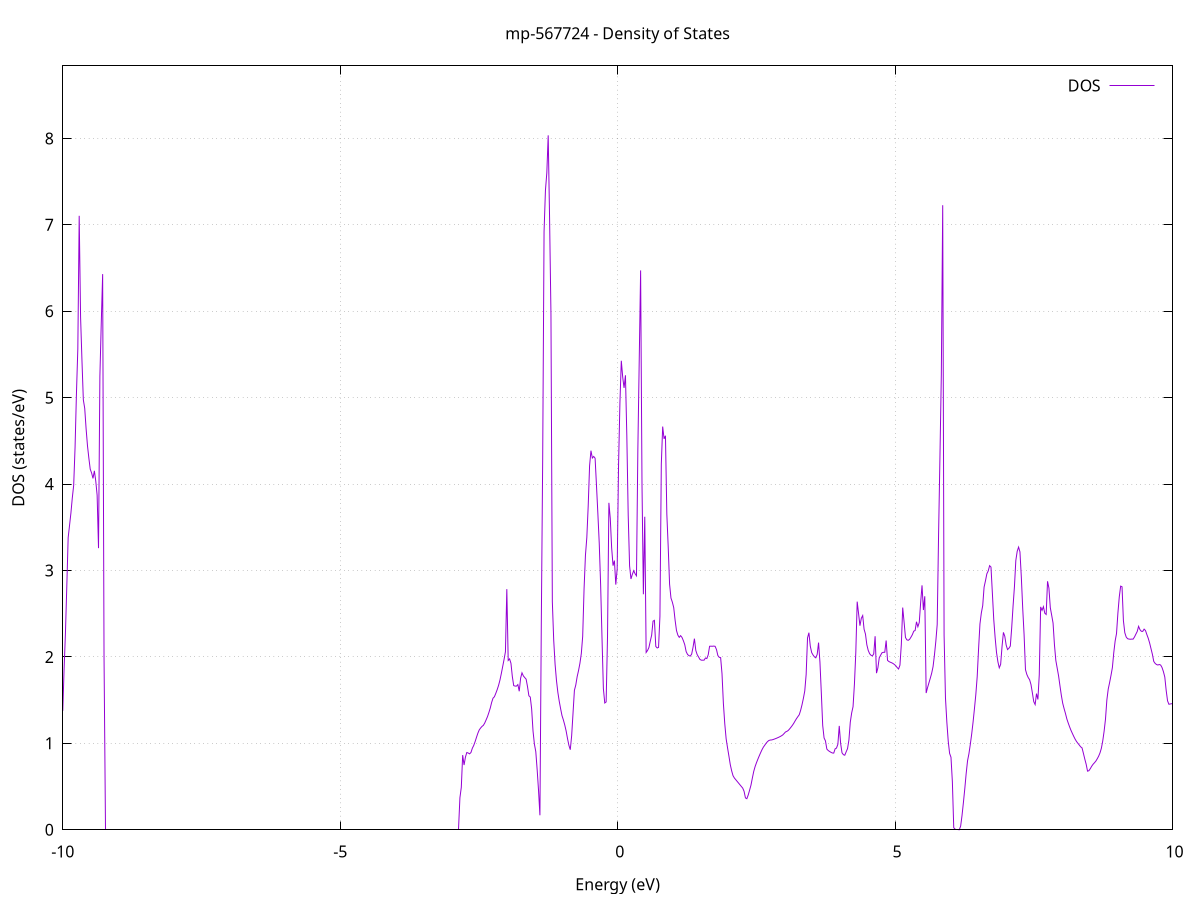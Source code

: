 set title 'mp-567724 - Density of States'
set xlabel 'Energy (eV)'
set ylabel 'DOS (states/eV)'
set grid
set xrange [-10:10]
set yrange [0:8.839]
set xzeroaxis lt -1
set terminal png size 800,600
set output 'mp-567724_dos_gnuplot.png'
plot '-' using 1:2 with lines title 'DOS'
-34.217000 0.000000
-34.192100 0.000000
-34.167300 0.000000
-34.142400 0.000000
-34.117500 0.000000
-34.092700 0.000000
-34.067800 0.000000
-34.043000 0.000000
-34.018100 0.000000
-33.993200 0.000000
-33.968400 0.000000
-33.943500 0.000000
-33.918700 0.000000
-33.893800 0.000000
-33.868900 0.000000
-33.844100 0.000000
-33.819200 0.000000
-33.794400 0.000000
-33.769500 0.000000
-33.744600 0.000000
-33.719800 0.000000
-33.694900 0.000000
-33.670100 0.000000
-33.645200 0.000000
-33.620300 0.000000
-33.595500 0.000000
-33.570600 0.000000
-33.545800 0.000000
-33.520900 0.000000
-33.496000 0.000000
-33.471200 0.000000
-33.446300 0.000000
-33.421400 0.000000
-33.396600 0.000000
-33.371700 0.000000
-33.346900 0.000000
-33.322000 0.000000
-33.297100 0.000000
-33.272300 0.000000
-33.247400 0.000000
-33.222600 0.000000
-33.197700 0.000000
-33.172800 0.000000
-33.148000 0.000000
-33.123100 0.000000
-33.098300 0.000000
-33.073400 0.000000
-33.048500 0.000000
-33.023700 0.000000
-32.998800 0.000000
-32.974000 0.000000
-32.949100 0.000000
-32.924200 0.000000
-32.899400 0.000000
-32.874500 0.000000
-32.849700 0.000000
-32.824800 0.000000
-32.799900 0.000000
-32.775100 0.000000
-32.750200 0.000000
-32.725300 0.000000
-32.700500 0.000000
-32.675600 0.000000
-32.650800 0.000000
-32.625900 0.000000
-32.601000 0.000000
-32.576200 0.000000
-32.551300 0.000000
-32.526500 0.000000
-32.501600 0.000000
-32.476700 0.000000
-32.451900 0.000000
-32.427000 0.000000
-32.402200 0.000000
-32.377300 0.000000
-32.352400 0.000000
-32.327600 0.000000
-32.302700 0.000000
-32.277900 0.000000
-32.253000 0.000000
-32.228100 0.000000
-32.203300 0.000000
-32.178400 0.000000
-32.153500 0.000000
-32.128700 0.000000
-32.103800 0.000000
-32.079000 0.000000
-32.054100 0.000000
-32.029200 0.000000
-32.004400 0.000000
-31.979500 0.000000
-31.954700 18.374000
-31.929800 33.456100
-31.904900 11.504400
-31.880100 13.676200
-31.855200 18.666000
-31.830400 34.985700
-31.805500 26.041700
-31.780600 0.000000
-31.755800 0.000000
-31.730900 27.716500
-31.706100 102.315200
-31.681200 0.000000
-31.656300 0.000000
-31.631500 0.000000
-31.606600 0.000000
-31.581800 0.000000
-31.556900 0.000000
-31.532000 0.000000
-31.507200 0.000000
-31.482300 0.000000
-31.457400 0.000000
-31.432600 0.000000
-31.407700 0.000000
-31.382900 0.000000
-31.358000 0.000000
-31.333100 0.000000
-31.308300 0.000000
-31.283400 0.000000
-31.258600 0.000000
-31.233700 0.000000
-31.208800 0.000000
-31.184000 0.000000
-31.159100 0.000000
-31.134300 0.000000
-31.109400 0.000000
-31.084500 0.000000
-31.059700 0.000000
-31.034800 0.000000
-31.010000 0.000000
-30.985100 0.000000
-30.960200 0.000000
-30.935400 0.000000
-30.910500 0.000000
-30.885600 0.000000
-30.860800 0.000000
-30.835900 0.000000
-30.811100 0.000000
-30.786200 0.000000
-30.761300 0.000000
-30.736500 0.000000
-30.711600 0.000000
-30.686800 0.000000
-30.661900 0.000000
-30.637000 0.000000
-30.612200 0.000000
-30.587300 0.000000
-30.562500 0.000000
-30.537600 0.000000
-30.512700 0.000000
-30.487900 0.000000
-30.463000 0.000000
-30.438200 0.000000
-30.413300 0.000000
-30.388400 0.000000
-30.363600 0.000000
-30.338700 0.000000
-30.313900 0.000000
-30.289000 0.000000
-30.264100 0.000000
-30.239300 0.000000
-30.214400 0.000000
-30.189500 0.000000
-30.164700 0.000000
-30.139800 0.000000
-30.115000 0.000000
-30.090100 0.000000
-30.065200 0.000000
-30.040400 0.000000
-30.015500 0.000000
-29.990700 0.000000
-29.965800 0.000000
-29.940900 0.000000
-29.916100 0.000000
-29.891200 0.000000
-29.866400 0.000000
-29.841500 0.000000
-29.816600 0.000000
-29.791800 0.000000
-29.766900 0.000000
-29.742100 0.000000
-29.717200 0.000000
-29.692300 0.000000
-29.667500 0.000000
-29.642600 0.000000
-29.617700 0.000000
-29.592900 0.000000
-29.568000 0.000000
-29.543200 0.000000
-29.518300 0.000000
-29.493400 0.000000
-29.468600 0.000000
-29.443700 0.000000
-29.418900 0.000000
-29.394000 0.000000
-29.369100 0.000000
-29.344300 0.000000
-29.319400 0.000000
-29.294600 0.000000
-29.269700 0.000000
-29.244800 0.000000
-29.220000 0.000000
-29.195100 0.000000
-29.170300 0.000000
-29.145400 0.000000
-29.120500 0.000000
-29.095700 0.000000
-29.070800 0.000000
-29.046000 0.000000
-29.021100 0.000000
-28.996200 0.000000
-28.971400 0.000000
-28.946500 0.000000
-28.921600 0.000000
-28.896800 0.000000
-28.871900 0.000000
-28.847100 0.000000
-28.822200 0.000000
-28.797300 0.000000
-28.772500 0.000000
-28.747600 0.000000
-28.722800 0.000000
-28.697900 0.000000
-28.673000 0.000000
-28.648200 0.000000
-28.623300 0.000000
-28.598500 0.000000
-28.573600 0.000000
-28.548700 0.000000
-28.523900 0.000000
-28.499000 0.000000
-28.474200 0.000000
-28.449300 0.000000
-28.424400 0.000000
-28.399600 0.000000
-28.374700 0.000000
-28.349800 0.000000
-28.325000 0.000000
-28.300100 0.000000
-28.275300 0.000000
-28.250400 0.000000
-28.225500 0.000000
-28.200700 0.000000
-28.175800 0.000000
-28.151000 0.000000
-28.126100 0.000000
-28.101200 0.000000
-28.076400 0.000000
-28.051500 0.000000
-28.026700 0.000000
-28.001800 0.000000
-27.976900 0.000000
-27.952100 0.000000
-27.927200 0.000000
-27.902400 0.000000
-27.877500 0.000000
-27.852600 0.000000
-27.827800 0.000000
-27.802900 0.000000
-27.778100 0.000000
-27.753200 0.000000
-27.728300 0.000000
-27.703500 0.000000
-27.678600 0.000000
-27.653700 0.000000
-27.628900 0.000000
-27.604000 0.000000
-27.579200 0.000000
-27.554300 0.000000
-27.529400 0.000000
-27.504600 0.000000
-27.479700 0.000000
-27.454900 0.000000
-27.430000 0.000000
-27.405100 0.000000
-27.380300 0.000000
-27.355400 0.000000
-27.330600 0.000000
-27.305700 0.000000
-27.280800 0.000000
-27.256000 0.000000
-27.231100 0.000000
-27.206300 0.000000
-27.181400 0.000000
-27.156500 0.000000
-27.131700 0.000000
-27.106800 0.000000
-27.081900 0.000000
-27.057100 0.000000
-27.032200 0.000000
-27.007400 0.000000
-26.982500 0.000000
-26.957600 0.000000
-26.932800 0.000000
-26.907900 0.000000
-26.883100 0.000000
-26.858200 0.000000
-26.833300 0.000000
-26.808500 0.000000
-26.783600 0.000000
-26.758800 0.000000
-26.733900 0.000000
-26.709000 0.000000
-26.684200 0.000000
-26.659300 0.000000
-26.634500 0.000000
-26.609600 0.000000
-26.584700 0.000000
-26.559900 0.000000
-26.535000 0.000000
-26.510200 0.000000
-26.485300 0.000000
-26.460400 0.000000
-26.435600 0.000000
-26.410700 0.000000
-26.385800 0.000000
-26.361000 0.000000
-26.336100 0.000000
-26.311300 0.000000
-26.286400 0.000000
-26.261500 0.000000
-26.236700 0.000000
-26.211800 0.000000
-26.187000 0.000000
-26.162100 0.000000
-26.137200 0.000000
-26.112400 0.000000
-26.087500 0.000000
-26.062700 0.000000
-26.037800 0.000000
-26.012900 0.000000
-25.988100 0.000000
-25.963200 0.000000
-25.938400 0.000000
-25.913500 0.000000
-25.888600 0.000000
-25.863800 0.000000
-25.838900 0.000000
-25.814000 0.000000
-25.789200 0.000000
-25.764300 0.000000
-25.739500 0.000000
-25.714600 0.000000
-25.689700 0.000000
-25.664900 0.000000
-25.640000 0.000000
-25.615200 0.000000
-25.590300 0.000000
-25.565400 0.000000
-25.540600 0.000000
-25.515700 0.000000
-25.490900 0.000000
-25.466000 0.000000
-25.441100 0.000000
-25.416300 0.000000
-25.391400 0.000000
-25.366600 0.000000
-25.341700 0.000000
-25.316800 0.000000
-25.292000 0.000000
-25.267100 0.000000
-25.242300 0.000000
-25.217400 0.000000
-25.192500 0.000000
-25.167700 0.000000
-25.142800 0.000000
-25.117900 0.000000
-25.093100 0.000000
-25.068200 0.000000
-25.043400 0.000000
-25.018500 0.000000
-24.993600 0.000000
-24.968800 0.000000
-24.943900 0.000000
-24.919100 0.000000
-24.894200 0.000000
-24.869300 0.000000
-24.844500 0.000000
-24.819600 0.000000
-24.794800 0.000000
-24.769900 0.000000
-24.745000 0.000000
-24.720200 0.000000
-24.695300 0.000000
-24.670500 0.000000
-24.645600 0.000000
-24.620700 0.000000
-24.595900 0.000000
-24.571000 0.000000
-24.546200 0.000000
-24.521300 0.000000
-24.496400 0.000000
-24.471600 0.000000
-24.446700 0.000000
-24.421800 0.000000
-24.397000 0.000000
-24.372100 0.000000
-24.347300 0.000000
-24.322400 0.000000
-24.297500 0.000000
-24.272700 0.000000
-24.247800 0.000000
-24.223000 0.000000
-24.198100 0.000000
-24.173200 0.000000
-24.148400 0.000000
-24.123500 0.000000
-24.098700 0.000000
-24.073800 0.000000
-24.048900 0.000000
-24.024100 0.000000
-23.999200 0.000000
-23.974400 0.000000
-23.949500 0.000000
-23.924600 0.000000
-23.899800 0.000000
-23.874900 0.000000
-23.850000 0.000000
-23.825200 0.000000
-23.800300 0.000000
-23.775500 0.000000
-23.750600 0.000000
-23.725700 0.000000
-23.700900 0.000000
-23.676000 0.000000
-23.651200 0.000000
-23.626300 0.000000
-23.601400 0.000000
-23.576600 0.000000
-23.551700 0.000000
-23.526900 0.000000
-23.502000 0.000000
-23.477100 0.000000
-23.452300 0.000000
-23.427400 0.000000
-23.402600 0.000000
-23.377700 0.000000
-23.352800 0.000000
-23.328000 0.000000
-23.303100 0.000000
-23.278300 0.000000
-23.253400 0.000000
-23.228500 0.000000
-23.203700 0.000000
-23.178800 0.000000
-23.153900 0.000000
-23.129100 0.000000
-23.104200 0.000000
-23.079400 0.000000
-23.054500 0.000000
-23.029600 0.000000
-23.004800 0.000000
-22.979900 0.000000
-22.955100 0.000000
-22.930200 0.000000
-22.905300 0.000000
-22.880500 0.000000
-22.855600 0.000000
-22.830800 0.000000
-22.805900 0.000000
-22.781000 0.000000
-22.756200 0.000000
-22.731300 0.000000
-22.706500 0.000000
-22.681600 0.000000
-22.656700 0.000000
-22.631900 0.000000
-22.607000 0.000000
-22.582100 0.000000
-22.557300 0.000000
-22.532400 0.000000
-22.507600 0.000000
-22.482700 0.000000
-22.457800 0.000000
-22.433000 0.000000
-22.408100 0.000000
-22.383300 0.000000
-22.358400 0.000000
-22.333500 0.000000
-22.308700 0.000000
-22.283800 0.000000
-22.259000 0.000000
-22.234100 0.000000
-22.209200 0.000000
-22.184400 0.000000
-22.159500 0.000000
-22.134700 0.000000
-22.109800 0.000000
-22.084900 0.000000
-22.060100 0.000000
-22.035200 0.000000
-22.010400 0.000000
-21.985500 0.000000
-21.960600 0.000000
-21.935800 0.000000
-21.910900 0.000000
-21.886000 0.000000
-21.861200 0.000000
-21.836300 0.000000
-21.811500 0.000000
-21.786600 0.000000
-21.761700 0.000000
-21.736900 0.000000
-21.712000 0.000000
-21.687200 0.000000
-21.662300 0.000000
-21.637400 0.000000
-21.612600 0.000000
-21.587700 0.000000
-21.562900 0.000000
-21.538000 0.000000
-21.513100 0.000000
-21.488300 0.000000
-21.463400 0.000000
-21.438600 0.000000
-21.413700 0.000000
-21.388800 0.000000
-21.364000 0.000000
-21.339100 0.000000
-21.314200 0.000000
-21.289400 0.000000
-21.264500 0.000000
-21.239700 0.000000
-21.214800 0.000000
-21.189900 0.000000
-21.165100 0.000000
-21.140200 0.000000
-21.115400 0.000000
-21.090500 0.000000
-21.065600 0.000000
-21.040800 0.000000
-21.015900 0.000000
-20.991100 0.000000
-20.966200 0.000000
-20.941300 0.000000
-20.916500 0.000000
-20.891600 0.000000
-20.866800 0.000000
-20.841900 0.000000
-20.817000 0.000000
-20.792200 0.000000
-20.767300 0.000000
-20.742500 0.000000
-20.717600 0.000000
-20.692700 0.000000
-20.667900 0.000000
-20.643000 0.000000
-20.618100 0.000000
-20.593300 0.000000
-20.568400 0.000000
-20.543600 0.000000
-20.518700 0.000000
-20.493800 0.000000
-20.469000 0.000000
-20.444100 0.000000
-20.419300 0.000000
-20.394400 0.000000
-20.369500 0.000000
-20.344700 0.000000
-20.319800 0.000000
-20.295000 0.000000
-20.270100 0.000000
-20.245200 0.000000
-20.220400 0.000000
-20.195500 0.000000
-20.170700 0.000000
-20.145800 0.000000
-20.120900 0.000000
-20.096100 0.000000
-20.071200 0.000000
-20.046300 0.000000
-20.021500 0.000000
-19.996600 0.000000
-19.971800 0.000000
-19.946900 0.000000
-19.922000 0.000000
-19.897200 0.000000
-19.872300 0.000000
-19.847500 0.000000
-19.822600 0.000000
-19.797700 0.000000
-19.772900 0.000000
-19.748000 0.000000
-19.723200 0.000000
-19.698300 0.000000
-19.673400 0.000000
-19.648600 0.000000
-19.623700 0.000000
-19.598900 0.000000
-19.574000 0.000000
-19.549100 0.000000
-19.524300 0.000000
-19.499400 0.000000
-19.474600 0.000000
-19.449700 0.000000
-19.424800 0.000000
-19.400000 0.000000
-19.375100 0.000000
-19.350200 0.000000
-19.325400 0.000000
-19.300500 0.000000
-19.275700 0.000000
-19.250800 0.000000
-19.225900 0.000000
-19.201100 0.000000
-19.176200 0.000000
-19.151400 0.000000
-19.126500 0.000000
-19.101600 0.000000
-19.076800 0.000000
-19.051900 0.000000
-19.027100 0.000000
-19.002200 0.000000
-18.977300 0.000000
-18.952500 0.000000
-18.927600 0.000000
-18.902800 0.000000
-18.877900 0.000000
-18.853000 0.000000
-18.828200 0.000000
-18.803300 0.000000
-18.778400 0.000000
-18.753600 0.000000
-18.728700 0.000000
-18.703900 0.000000
-18.679000 0.000000
-18.654100 0.000000
-18.629300 0.000000
-18.604400 0.000000
-18.579600 0.000000
-18.554700 0.000000
-18.529800 0.000000
-18.505000 0.000000
-18.480100 0.000000
-18.455300 0.000000
-18.430400 0.000000
-18.405500 0.000000
-18.380700 0.000000
-18.355800 0.000000
-18.331000 0.000000
-18.306100 0.000000
-18.281200 0.000000
-18.256400 0.000000
-18.231500 0.000000
-18.206700 0.000000
-18.181800 0.000000
-18.156900 0.000000
-18.132100 0.000000
-18.107200 0.000000
-18.082300 0.000000
-18.057500 0.000000
-18.032600 0.000000
-18.007800 0.000000
-17.982900 0.000000
-17.958000 0.000000
-17.933200 0.000000
-17.908300 0.000000
-17.883500 0.000000
-17.858600 0.000000
-17.833700 0.000000
-17.808900 0.000000
-17.784000 0.000000
-17.759200 0.000000
-17.734300 0.000000
-17.709400 0.000000
-17.684600 0.000000
-17.659700 0.000000
-17.634900 0.000000
-17.610000 0.000000
-17.585100 0.000000
-17.560300 0.000000
-17.535400 0.000000
-17.510500 0.000000
-17.485700 0.000000
-17.460800 0.000000
-17.436000 0.000000
-17.411100 0.000000
-17.386200 0.000000
-17.361400 0.000000
-17.336500 0.000000
-17.311700 0.000000
-17.286800 0.000000
-17.261900 0.000000
-17.237100 0.000000
-17.212200 0.000000
-17.187400 0.000000
-17.162500 0.000000
-17.137600 0.000000
-17.112800 0.000000
-17.087900 0.000000
-17.063100 0.000000
-17.038200 0.000000
-17.013300 0.000000
-16.988500 0.000000
-16.963600 0.000000
-16.938800 0.000000
-16.913900 0.000000
-16.889000 0.000000
-16.864200 0.000000
-16.839300 0.000000
-16.814400 0.000000
-16.789600 0.000000
-16.764700 0.000000
-16.739900 0.000000
-16.715000 0.000000
-16.690100 0.000000
-16.665300 0.000000
-16.640400 0.000000
-16.615600 0.000000
-16.590700 0.000000
-16.565800 0.000000
-16.541000 0.000000
-16.516100 0.000000
-16.491300 0.000000
-16.466400 0.000000
-16.441500 0.000000
-16.416700 0.000000
-16.391800 0.000000
-16.367000 0.000000
-16.342100 0.000000
-16.317200 0.000000
-16.292400 0.000000
-16.267500 0.000000
-16.242700 0.000000
-16.217800 0.000000
-16.192900 0.000000
-16.168100 0.000000
-16.143200 0.000000
-16.118300 0.000000
-16.093500 0.000000
-16.068600 0.000000
-16.043800 0.000000
-16.018900 0.000000
-15.994000 0.000000
-15.969200 0.000000
-15.944300 0.000000
-15.919500 0.000000
-15.894600 0.000000
-15.869700 0.000000
-15.844900 0.000000
-15.820000 0.000000
-15.795200 0.000000
-15.770300 0.000000
-15.745400 0.000000
-15.720600 0.000000
-15.695700 0.000000
-15.670900 0.000000
-15.646000 0.000000
-15.621100 0.000000
-15.596300 0.000000
-15.571400 0.000000
-15.546500 0.000000
-15.521700 0.000000
-15.496800 0.000000
-15.472000 0.000000
-15.447100 0.000000
-15.422200 0.000000
-15.397400 0.000000
-15.372500 0.000000
-15.347700 0.000000
-15.322800 0.000000
-15.297900 0.000000
-15.273100 0.000000
-15.248200 0.000000
-15.223400 0.000000
-15.198500 0.000000
-15.173600 0.000000
-15.148800 0.000000
-15.123900 0.000000
-15.099100 0.000000
-15.074200 0.000000
-15.049300 0.000000
-15.024500 0.000000
-14.999600 0.000000
-14.974800 0.000000
-14.949900 0.000000
-14.925000 0.000000
-14.900200 0.000000
-14.875300 0.000000
-14.850400 0.000000
-14.825600 0.000000
-14.800700 0.000000
-14.775900 0.000000
-14.751000 0.000000
-14.726100 0.000000
-14.701300 0.000000
-14.676400 0.000000
-14.651600 0.000000
-14.626700 0.000000
-14.601800 0.000000
-14.577000 0.000000
-14.552100 0.000000
-14.527300 0.000000
-14.502400 0.000000
-14.477500 0.000000
-14.452700 0.000000
-14.427800 0.000000
-14.403000 0.000000
-14.378100 0.000000
-14.353200 0.000000
-14.328400 0.000000
-14.303500 0.000000
-14.278600 0.000000
-14.253800 0.000000
-14.228900 0.000000
-14.204100 0.000000
-14.179200 0.000000
-14.154300 0.000000
-14.129500 0.000000
-14.104600 0.000000
-14.079800 0.000000
-14.054900 0.000000
-14.030000 0.000000
-14.005200 0.000000
-13.980300 0.000000
-13.955500 0.000000
-13.930600 0.000000
-13.905700 0.000000
-13.880900 0.000000
-13.856000 0.000000
-13.831200 0.000000
-13.806300 0.000000
-13.781400 0.000000
-13.756600 0.000000
-13.731700 0.000000
-13.706900 0.000000
-13.682000 0.000000
-13.657100 0.000000
-13.632300 0.000000
-13.607400 0.000000
-13.582500 0.000000
-13.557700 0.000000
-13.532800 0.000000
-13.508000 0.000000
-13.483100 0.000000
-13.458200 0.000000
-13.433400 0.000000
-13.408500 0.000000
-13.383700 0.000000
-13.358800 0.000000
-13.333900 0.000000
-13.309100 0.000000
-13.284200 0.000000
-13.259400 0.000000
-13.234500 0.000000
-13.209600 0.000000
-13.184800 0.000000
-13.159900 0.000000
-13.135100 0.000000
-13.110200 0.000000
-13.085300 0.000000
-13.060500 0.000000
-13.035600 0.000000
-13.010700 0.000000
-12.985900 0.000000
-12.961000 0.000000
-12.936200 0.000000
-12.911300 0.000000
-12.886400 0.000000
-12.861600 0.000000
-12.836700 0.000000
-12.811900 0.000000
-12.787000 0.000000
-12.762100 0.000000
-12.737300 0.000000
-12.712400 0.000000
-12.687600 0.000000
-12.662700 0.000000
-12.637800 0.000000
-12.613000 0.000000
-12.588100 0.000000
-12.563300 0.000000
-12.538400 0.000000
-12.513500 0.000000
-12.488700 0.000000
-12.463800 0.000000
-12.439000 0.000000
-12.414100 0.000000
-12.389200 0.000000
-12.364400 0.000000
-12.339500 0.000000
-12.314600 0.000000
-12.289800 0.000000
-12.264900 0.000000
-12.240100 0.000000
-12.215200 0.000000
-12.190300 0.000000
-12.165500 0.000000
-12.140600 0.000000
-12.115800 0.000000
-12.090900 0.000000
-12.066000 0.000000
-12.041200 0.000000
-12.016300 0.000000
-11.991500 0.000000
-11.966600 0.000000
-11.941700 0.000000
-11.916900 0.000000
-11.892000 0.000000
-11.867200 0.000000
-11.842300 0.000000
-11.817400 0.000000
-11.792600 0.000000
-11.767700 0.000000
-11.742800 0.000000
-11.718000 0.000000
-11.693100 0.000000
-11.668300 0.000000
-11.643400 0.000000
-11.618500 0.000000
-11.593700 0.000000
-11.568800 0.000000
-11.544000 0.000000
-11.519100 0.000000
-11.494200 0.000000
-11.469400 0.000000
-11.444500 0.000000
-11.419700 0.000000
-11.394800 0.000000
-11.369900 0.000000
-11.345100 0.000000
-11.320200 0.000000
-11.295400 0.000000
-11.270500 0.000000
-11.245600 0.000000
-11.220800 0.000000
-11.195900 0.000000
-11.171100 0.000000
-11.146200 0.000000
-11.121300 0.000000
-11.096500 0.000000
-11.071600 0.104900
-11.046700 0.333400
-11.021900 0.524800
-10.997000 0.546000
-10.972200 0.591000
-10.947300 0.595900
-10.922400 0.585200
-10.897600 0.577300
-10.872700 0.598700
-10.847900 0.621300
-10.823000 0.619500
-10.798100 0.615400
-10.773300 0.610400
-10.748400 0.617100
-10.723600 0.628200
-10.698700 0.642200
-10.673800 0.653500
-10.649000 0.655300
-10.624100 0.654800
-10.599300 0.657500
-10.574400 0.665900
-10.549500 0.674600
-10.524700 0.684700
-10.499800 0.696000
-10.474900 0.707400
-10.450100 0.714900
-10.425200 0.721200
-10.400400 0.729200
-10.375500 0.739500
-10.350600 0.751500
-10.325800 0.763700
-10.300900 0.776100
-10.276100 0.789100
-10.251200 0.802900
-10.226300 0.819000
-10.201500 0.837500
-10.176600 0.857500
-10.151800 0.878100
-10.126900 0.900200
-10.102000 0.923900
-10.077200 0.947600
-10.052300 0.972000
-10.027500 0.997900
-10.002600 1.321700
-9.977700 1.838800
-9.952900 2.265500
-9.928000 2.811400
-9.903200 3.379900
-9.878300 3.522600
-9.853400 3.666400
-9.828600 3.840200
-9.803700 3.985800
-9.778800 4.426000
-9.754000 5.047800
-9.729100 5.563900
-9.704300 7.104200
-9.679400 5.931900
-9.654500 5.429100
-9.629700 4.975100
-9.604800 4.876200
-9.580000 4.641200
-9.555100 4.443800
-9.530200 4.300400
-9.505400 4.171900
-9.480500 4.128400
-9.455700 4.065800
-9.430800 4.153600
-9.405900 4.035700
-9.381100 3.871600
-9.356200 3.258600
-9.331400 5.248600
-9.306500 5.866600
-9.281600 6.429600
-9.256800 2.011500
-9.231900 0.000000
-9.207000 0.000000
-9.182200 0.000000
-9.157300 0.000000
-9.132500 0.000000
-9.107600 0.000000
-9.082700 0.000000
-9.057900 0.000000
-9.033000 0.000000
-9.008200 0.000000
-8.983300 0.000000
-8.958400 0.000000
-8.933600 0.000000
-8.908700 0.000000
-8.883900 0.000000
-8.859000 0.000000
-8.834100 0.000000
-8.809300 0.000000
-8.784400 0.000000
-8.759600 0.000000
-8.734700 0.000000
-8.709800 0.000000
-8.685000 0.000000
-8.660100 0.000000
-8.635300 0.000000
-8.610400 0.000000
-8.585500 0.000000
-8.560700 0.000000
-8.535800 0.000000
-8.510900 0.000000
-8.486100 0.000000
-8.461200 0.000000
-8.436400 0.000000
-8.411500 0.000000
-8.386600 0.000000
-8.361800 0.000000
-8.336900 0.000000
-8.312100 0.000000
-8.287200 0.000000
-8.262300 0.000000
-8.237500 0.000000
-8.212600 0.000000
-8.187800 0.000000
-8.162900 0.000000
-8.138000 0.000000
-8.113200 0.000000
-8.088300 0.000000
-8.063500 0.000000
-8.038600 0.000000
-8.013700 0.000000
-7.988900 0.000000
-7.964000 0.000000
-7.939100 0.000000
-7.914300 0.000000
-7.889400 0.000000
-7.864600 0.000000
-7.839700 0.000000
-7.814800 0.000000
-7.790000 0.000000
-7.765100 0.000000
-7.740300 0.000000
-7.715400 0.000000
-7.690500 0.000000
-7.665700 0.000000
-7.640800 0.000000
-7.616000 0.000000
-7.591100 0.000000
-7.566200 0.000000
-7.541400 0.000000
-7.516500 0.000000
-7.491700 0.000000
-7.466800 0.000000
-7.441900 0.000000
-7.417100 0.000000
-7.392200 0.000000
-7.367400 0.000000
-7.342500 0.000000
-7.317600 0.000000
-7.292800 0.000000
-7.267900 0.000000
-7.243000 0.000000
-7.218200 0.000000
-7.193300 0.000000
-7.168500 0.000000
-7.143600 0.000000
-7.118700 0.000000
-7.093900 0.000000
-7.069000 0.000000
-7.044200 0.000000
-7.019300 0.000000
-6.994400 0.000000
-6.969600 0.000000
-6.944700 0.000000
-6.919900 0.000000
-6.895000 0.000000
-6.870100 0.000000
-6.845300 0.000000
-6.820400 0.000000
-6.795600 0.000000
-6.770700 0.000000
-6.745800 0.000000
-6.721000 0.000000
-6.696100 0.000000
-6.671300 0.000000
-6.646400 0.000000
-6.621500 0.000000
-6.596700 0.000000
-6.571800 0.000000
-6.546900 0.000000
-6.522100 0.000000
-6.497200 0.000000
-6.472400 0.000000
-6.447500 0.000000
-6.422600 0.000000
-6.397800 0.000000
-6.372900 0.000000
-6.348100 0.000000
-6.323200 0.000000
-6.298300 0.000000
-6.273500 0.000000
-6.248600 0.000000
-6.223800 0.000000
-6.198900 0.000000
-6.174000 0.000000
-6.149200 0.000000
-6.124300 0.000000
-6.099500 0.000000
-6.074600 0.000000
-6.049700 0.000000
-6.024900 0.000000
-6.000000 0.000000
-5.975100 0.000000
-5.950300 0.000000
-5.925400 0.000000
-5.900600 0.000000
-5.875700 0.000000
-5.850800 0.000000
-5.826000 0.000000
-5.801100 0.000000
-5.776300 0.000000
-5.751400 0.000000
-5.726500 0.000000
-5.701700 0.000000
-5.676800 0.000000
-5.652000 0.000000
-5.627100 0.000000
-5.602200 0.000000
-5.577400 0.000000
-5.552500 0.000000
-5.527700 0.000000
-5.502800 0.000000
-5.477900 0.000000
-5.453100 0.000000
-5.428200 0.000000
-5.403400 0.000000
-5.378500 0.000000
-5.353600 0.000000
-5.328800 0.000000
-5.303900 0.000000
-5.279000 0.000000
-5.254200 0.000000
-5.229300 0.000000
-5.204500 0.000000
-5.179600 0.000000
-5.154700 0.000000
-5.129900 0.000000
-5.105000 0.000000
-5.080200 0.000000
-5.055300 0.000000
-5.030400 0.000000
-5.005600 0.000000
-4.980700 0.000000
-4.955900 0.000000
-4.931000 0.000000
-4.906100 0.000000
-4.881300 0.000000
-4.856400 0.000000
-4.831600 0.000000
-4.806700 0.000000
-4.781800 0.000000
-4.757000 0.000000
-4.732100 0.000000
-4.707200 0.000000
-4.682400 0.000000
-4.657500 0.000000
-4.632700 0.000000
-4.607800 0.000000
-4.582900 0.000000
-4.558100 0.000000
-4.533200 0.000000
-4.508400 0.000000
-4.483500 0.000000
-4.458600 0.000000
-4.433800 0.000000
-4.408900 0.000000
-4.384100 0.000000
-4.359200 0.000000
-4.334300 0.000000
-4.309500 0.000000
-4.284600 0.000000
-4.259800 0.000000
-4.234900 0.000000
-4.210000 0.000000
-4.185200 0.000000
-4.160300 0.000000
-4.135500 0.000000
-4.110600 0.000000
-4.085700 0.000000
-4.060900 0.000000
-4.036000 0.000000
-4.011100 0.000000
-3.986300 0.000000
-3.961400 0.000000
-3.936600 0.000000
-3.911700 0.000000
-3.886800 0.000000
-3.862000 0.000000
-3.837100 0.000000
-3.812300 0.000000
-3.787400 0.000000
-3.762500 0.000000
-3.737700 0.000000
-3.712800 0.000000
-3.688000 0.000000
-3.663100 0.000000
-3.638200 0.000000
-3.613400 0.000000
-3.588500 0.000000
-3.563700 0.000000
-3.538800 0.000000
-3.513900 0.000000
-3.489100 0.000000
-3.464200 0.000000
-3.439300 0.000000
-3.414500 0.000000
-3.389600 0.000000
-3.364800 0.000000
-3.339900 0.000000
-3.315000 0.000000
-3.290200 0.000000
-3.265300 0.000000
-3.240500 0.000000
-3.215600 0.000000
-3.190700 0.000000
-3.165900 0.000000
-3.141000 0.000000
-3.116200 0.000000
-3.091300 0.000000
-3.066400 0.000000
-3.041600 0.000000
-3.016700 0.000000
-2.991900 0.000000
-2.967000 0.000000
-2.942100 0.000000
-2.917300 0.000000
-2.892400 0.000000
-2.867600 0.000000
-2.842700 0.370200
-2.817800 0.491000
-2.793000 0.863900
-2.768100 0.749200
-2.743200 0.841100
-2.718400 0.894100
-2.693500 0.888300
-2.668700 0.878500
-2.643800 0.894000
-2.618900 0.943000
-2.594100 0.975300
-2.569200 1.019300
-2.544400 1.069100
-2.519500 1.116700
-2.494600 1.155200
-2.469800 1.177500
-2.444900 1.195700
-2.420100 1.208500
-2.395200 1.235700
-2.370300 1.272000
-2.345500 1.309300
-2.320600 1.356900
-2.295800 1.408500
-2.270900 1.473200
-2.246000 1.522600
-2.221200 1.539100
-2.196300 1.578300
-2.171400 1.620600
-2.146600 1.669600
-2.121700 1.730900
-2.096900 1.806600
-2.072000 1.888200
-2.047100 1.971100
-2.022300 2.059900
-1.997400 2.784500
-1.972600 1.959400
-1.947700 1.977000
-1.922800 1.926500
-1.898000 1.772800
-1.873100 1.667800
-1.848300 1.662800
-1.823400 1.662200
-1.798500 1.679900
-1.773700 1.602700
-1.748800 1.753300
-1.724000 1.815900
-1.699100 1.780200
-1.674200 1.761100
-1.649400 1.742700
-1.624500 1.656500
-1.599700 1.550400
-1.574800 1.535700
-1.549900 1.398700
-1.525100 1.142800
-1.500200 0.990900
-1.475300 0.904100
-1.450500 0.694800
-1.425600 0.452500
-1.400800 0.167700
-1.375900 2.381000
-1.351000 4.283000
-1.326200 6.921600
-1.301300 7.399000
-1.276500 7.600400
-1.251600 8.035100
-1.226700 7.077200
-1.201900 5.968300
-1.177000 2.638300
-1.152200 2.192300
-1.127300 1.913800
-1.102400 1.726600
-1.077600 1.590000
-1.052700 1.487200
-1.027900 1.401200
-1.003000 1.321200
-0.978100 1.270900
-0.953300 1.212600
-0.928400 1.143400
-0.903500 1.055100
-0.878700 0.977900
-0.853800 0.926400
-0.829000 1.086900
-0.804100 1.349200
-0.779200 1.614100
-0.754400 1.675400
-0.729500 1.772200
-0.704700 1.842500
-0.679800 1.926900
-0.654900 2.038300
-0.630100 2.237100
-0.605200 2.788800
-0.580400 3.175600
-0.555500 3.382000
-0.530600 3.746400
-0.505800 4.211000
-0.480900 4.386700
-0.456100 4.301900
-0.431200 4.319700
-0.406300 4.299000
-0.381500 3.985500
-0.356600 3.660200
-0.331800 3.318300
-0.306900 2.841300
-0.282000 2.222100
-0.257200 1.635500
-0.232300 1.467000
-0.207400 1.479300
-0.182600 2.233300
-0.157700 3.782900
-0.132900 3.603300
-0.108000 3.262000
-0.083100 3.056200
-0.058300 3.114900
-0.033400 2.836600
-0.008600 3.016200
0.016300 4.221400
0.041200 4.941000
0.066000 5.426700
0.090900 5.240000
0.115700 5.112800
0.140600 5.258700
0.165500 4.556100
0.190300 3.642400
0.215200 3.053000
0.240000 2.901900
0.264900 2.955400
0.289800 2.998400
0.314600 2.961900
0.339500 2.938800
0.364400 4.407300
0.389200 5.437000
0.414100 6.472300
0.438900 3.994800
0.463800 2.724800
0.488700 3.621900
0.513500 2.051700
0.538400 2.074000
0.563200 2.108500
0.588100 2.182000
0.613000 2.251900
0.637800 2.413900
0.662700 2.423100
0.687500 2.121600
0.712400 2.103900
0.737300 2.110500
0.762100 2.470700
0.787000 4.229900
0.811800 4.665300
0.836700 4.523200
0.861600 4.559500
0.886400 3.653900
0.911300 3.273800
0.936100 2.842000
0.961000 2.681400
0.985900 2.634100
1.010700 2.570600
1.035600 2.424700
1.060500 2.305500
1.085300 2.252200
1.110200 2.226700
1.135000 2.246100
1.159900 2.225500
1.184800 2.187300
1.209600 2.141800
1.234500 2.062000
1.259300 2.029200
1.284200 2.015200
1.309100 2.009700
1.333900 2.032800
1.358800 2.111800
1.383600 2.211600
1.408500 2.075300
1.433400 2.026700
1.458200 1.999400
1.483100 1.971200
1.507900 1.962500
1.532800 1.962100
1.557700 1.962800
1.582500 1.987700
1.607400 1.981300
1.632200 2.024200
1.657100 2.123200
1.682000 2.124500
1.706800 2.123400
1.731700 2.125400
1.756600 2.122900
1.781400 2.085300
1.806300 2.015900
1.831100 1.995500
1.856000 1.991800
1.880900 1.805900
1.905700 1.462500
1.930600 1.227800
1.955400 1.052600
1.980300 0.950100
2.005200 0.853700
2.030000 0.753500
2.054900 0.681800
2.079700 0.625600
2.104600 0.598500
2.129500 0.579100
2.154300 0.559700
2.179200 0.540300
2.204000 0.520900
2.228900 0.501500
2.253800 0.482500
2.278600 0.445200
2.303500 0.368600
2.328400 0.359500
2.353200 0.401900
2.378100 0.458000
2.402900 0.516400
2.427800 0.598100
2.452700 0.675100
2.477500 0.731500
2.502400 0.776300
2.527200 0.816900
2.552100 0.855300
2.577000 0.892200
2.601800 0.926700
2.626700 0.956200
2.651500 0.979000
2.676400 1.001700
2.701300 1.020400
2.726100 1.033400
2.751000 1.038300
2.775800 1.039500
2.800700 1.043900
2.825600 1.049800
2.850400 1.055800
2.875300 1.062500
2.900100 1.069700
2.925000 1.077400
2.949900 1.086500
2.974700 1.096800
2.999600 1.113400
3.024500 1.131300
3.049300 1.138300
3.074200 1.149100
3.099000 1.166700
3.123900 1.186900
3.148800 1.208000
3.173600 1.231900
3.198500 1.259700
3.223300 1.286200
3.248200 1.309200
3.273100 1.331300
3.297900 1.382000
3.322800 1.446400
3.347600 1.520900
3.372500 1.606500
3.397400 1.797200
3.422200 2.220100
3.447100 2.280400
3.471900 2.125300
3.496800 2.050800
3.521700 2.022500
3.546500 2.001000
3.571400 1.989800
3.596300 2.029100
3.621100 2.165600
3.646000 1.939600
3.670800 1.583600
3.695700 1.207500
3.720600 1.062100
3.745400 1.028400
3.770300 0.933800
3.795100 0.917000
3.820000 0.905900
3.844900 0.896300
3.869700 0.888600
3.894600 0.887200
3.919400 0.936400
3.944300 0.945300
3.969200 0.990600
3.994000 1.202000
4.018900 0.999000
4.043700 0.890600
4.068600 0.868900
4.093500 0.862600
4.118300 0.901800
4.143200 0.938800
4.168000 1.038100
4.192900 1.245100
4.217800 1.352300
4.242600 1.424300
4.267500 1.685400
4.292400 2.052800
4.317200 2.639600
4.342100 2.502000
4.366900 2.361300
4.391800 2.447700
4.416700 2.478500
4.441500 2.320400
4.466400 2.264600
4.491200 2.140700
4.516100 2.075500
4.541000 2.037800
4.565800 2.019300
4.590700 2.011200
4.615500 2.035500
4.640400 2.239600
4.665300 1.812400
4.690100 1.873100
4.715000 1.990300
4.739800 2.020300
4.764700 2.048400
4.789600 2.053300
4.814400 2.053500
4.839300 2.189700
4.864200 1.960300
4.889000 1.946700
4.913900 1.938800
4.938700 1.932500
4.963600 1.923700
4.988500 1.912300
5.013300 1.897400
5.038200 1.876700
5.063000 1.860500
5.087900 1.904500
5.112800 2.143000
5.137600 2.571000
5.162500 2.403300
5.187300 2.225200
5.212200 2.197900
5.237100 2.192300
5.261900 2.203600
5.286800 2.229100
5.311600 2.257700
5.336500 2.297700
5.361400 2.306000
5.386200 2.406800
5.411100 2.349000
5.435900 2.398800
5.460800 2.627600
5.485700 2.828400
5.510500 2.542600
5.535400 2.701900
5.560300 1.582200
5.585100 1.644500
5.610000 1.699500
5.634800 1.754100
5.659700 1.811300
5.684600 1.887600
5.709400 2.020100
5.734300 2.178700
5.759100 2.374300
5.784000 3.412800
5.808900 4.317200
5.833700 5.263700
5.858600 7.226500
5.883400 2.253800
5.908300 1.526200
5.933200 1.244100
5.958000 1.025200
5.982900 0.883900
6.007700 0.839200
6.032600 0.556800
6.057500 0.023200
6.082300 0.000000
6.107200 0.000000
6.132100 0.000000
6.156900 0.000100
6.181800 0.042400
6.206600 0.164600
6.231500 0.313900
6.256400 0.474000
6.281200 0.649300
6.306100 0.798100
6.330900 0.879000
6.355800 0.987400
6.380700 1.106900
6.405500 1.244600
6.430400 1.399700
6.455200 1.563600
6.480100 1.770900
6.505000 2.094100
6.529800 2.381300
6.554700 2.508500
6.579500 2.593700
6.604400 2.808000
6.629300 2.880800
6.654100 2.961600
6.679000 2.995400
6.703800 3.056100
6.728700 3.039700
6.753600 2.737300
6.778400 2.433300
6.803300 2.224600
6.828200 2.052300
6.853000 1.944500
6.877900 1.874200
6.902700 1.913400
6.927600 2.118500
6.952500 2.284100
6.977300 2.239500
7.002200 2.137100
7.027000 2.085100
7.051900 2.100400
7.076800 2.125400
7.101600 2.334200
7.126500 2.587800
7.151300 2.812000
7.176200 3.115300
7.201100 3.222000
7.225900 3.270800
7.250800 3.215200
7.275600 2.923600
7.300500 2.561500
7.325400 2.255900
7.350200 1.852600
7.375100 1.796700
7.400000 1.761200
7.424800 1.736200
7.449700 1.680000
7.474500 1.584600
7.499400 1.482700
7.524300 1.448700
7.549100 1.575300
7.574000 1.508000
7.598800 1.791800
7.623700 2.578900
7.648600 2.538700
7.673400 2.581700
7.698300 2.505700
7.723100 2.491200
7.748000 2.875300
7.772900 2.796100
7.797700 2.570200
7.822600 2.482100
7.847400 2.391500
7.872300 2.141400
7.897200 1.959900
7.922000 1.870200
7.946900 1.780500
7.971700 1.666400
7.996600 1.555600
8.021500 1.463600
8.046300 1.401800
8.071200 1.345000
8.096100 1.282100
8.120900 1.234800
8.145800 1.190500
8.170600 1.150300
8.195500 1.114800
8.220400 1.080400
8.245200 1.048700
8.270100 1.021400
8.294900 1.000700
8.319800 0.980600
8.344700 0.959900
8.369500 0.947800
8.394400 0.884300
8.419200 0.818600
8.444100 0.757800
8.469000 0.678100
8.493800 0.683900
8.518700 0.707300
8.543500 0.735000
8.568400 0.757800
8.593300 0.775400
8.618100 0.794200
8.643000 0.820800
8.667900 0.850400
8.692700 0.888600
8.717600 0.941900
8.742400 1.025700
8.767300 1.139300
8.792200 1.279500
8.817000 1.501300
8.841900 1.628800
8.866700 1.703600
8.891600 1.786700
8.916500 1.876100
8.941300 2.047400
8.966200 2.183700
8.991000 2.270700
9.015900 2.506500
9.040800 2.694300
9.065600 2.819100
9.090500 2.811800
9.115300 2.420300
9.140200 2.280800
9.165100 2.230900
9.189900 2.211100
9.214800 2.206500
9.239600 2.204800
9.264500 2.206100
9.289400 2.205800
9.314200 2.229700
9.339100 2.262500
9.364000 2.294300
9.388800 2.353900
9.413700 2.315200
9.438500 2.296500
9.463400 2.295500
9.488300 2.321600
9.513100 2.305700
9.538000 2.258800
9.562800 2.215800
9.587700 2.161300
9.612600 2.095900
9.637400 2.030800
9.662300 1.948000
9.687100 1.925200
9.712000 1.912000
9.736900 1.906400
9.761700 1.912400
9.786600 1.906100
9.811400 1.877100
9.836300 1.830000
9.861200 1.767100
9.886000 1.613000
9.910900 1.491700
9.935700 1.452100
9.960600 1.455800
9.985500 1.458600
10.010300 1.462100
10.035200 1.427300
10.060100 1.382700
10.084900 1.341400
10.109800 1.304200
10.134600 1.305100
10.159500 1.318900
10.184400 1.329500
10.209200 1.352100
10.234100 1.371700
10.258900 1.393700
10.283800 1.408800
10.308700 1.414800
10.333500 1.406900
10.358400 1.399600
10.383200 1.396300
10.408100 1.399700
10.433000 1.401200
10.457800 1.412000
10.482700 1.483200
10.507500 1.611400
10.532400 1.634900
10.557300 1.611900
10.582100 1.549800
10.607000 1.507100
10.631900 1.489700
10.656700 1.481800
10.681600 1.530500
10.706400 1.587800
10.731300 1.736700
10.756200 1.890100
10.781000 1.978400
10.805900 2.078700
10.830700 2.203600
10.855600 2.315000
10.880500 2.424500
10.905300 2.540600
10.930200 2.593100
10.955000 2.534400
10.979900 2.402800
11.004800 2.309700
11.029600 2.249200
11.054500 2.209300
11.079300 2.239000
11.104200 2.255700
11.129100 2.288000
11.153900 2.348400
11.178800 2.426700
11.203600 2.516900
11.228500 2.595800
11.253400 2.723100
11.278200 2.924900
11.303100 2.812100
11.328000 2.668500
11.352800 2.571700
11.377700 2.509900
11.402500 2.516600
11.427400 2.146800
11.452300 1.919600
11.477100 1.725200
11.502000 1.572100
11.526800 1.433500
11.551700 1.329500
11.576600 1.222100
11.601400 1.106100
11.626300 1.016900
11.651100 0.955300
11.676000 0.893300
11.700900 0.861700
11.725700 0.840800
11.750600 0.825500
11.775400 0.822400
11.800300 0.842000
11.825200 0.920300
11.850000 1.079700
11.874900 1.364100
11.899800 1.638700
11.924600 1.777300
11.949500 1.959500
11.974300 2.177300
11.999200 2.471700
12.024100 2.653000
12.048900 2.711300
12.073800 2.792500
12.098600 2.828600
12.123500 2.772600
12.148400 2.683100
12.173200 2.627100
12.198100 2.582300
12.222900 2.504300
12.247800 2.362800
12.272700 2.249900
12.297500 2.117900
12.322400 1.995400
12.347200 1.910700
12.372100 1.854600
12.397000 1.748900
12.421800 1.610700
12.446700 1.481300
12.471500 1.382300
12.496400 1.299700
12.521300 1.225400
12.546100 1.165100
12.571000 1.102000
12.595900 1.058900
12.620700 0.904900
12.645600 0.853600
12.670400 0.816200
12.695300 0.748800
12.720200 0.701400
12.745000 0.654600
12.769900 0.600400
12.794700 0.540100
12.819600 0.476200
12.844500 0.414100
12.869300 0.349700
12.894200 0.294800
12.919000 0.253000
12.943900 0.218000
12.968800 0.184600
12.993600 0.154500
13.018500 0.129900
13.043300 0.104600
13.068200 0.077500
13.093100 0.053900
13.117900 0.034100
13.142800 0.018700
13.167700 0.009000
13.192500 0.003300
13.217400 0.000900
13.242200 0.000000
13.267100 0.000000
13.292000 0.000000
13.316800 0.000000
13.341700 0.000000
13.366500 0.000000
13.391400 0.000000
13.416300 0.000000
13.441100 0.000000
13.466000 0.000000
13.490800 0.000000
13.515700 0.000000
13.540600 0.000000
13.565400 0.000000
13.590300 0.000000
13.615100 0.000000
13.640000 0.000000
13.664900 0.000000
13.689700 0.000000
13.714600 0.000000
13.739400 0.000000
13.764300 0.000000
13.789200 0.000000
13.814000 0.000000
13.838900 0.000000
13.863800 0.000000
13.888600 0.000000
13.913500 0.000000
13.938300 0.000000
13.963200 0.000000
13.988100 0.000000
14.012900 0.000000
14.037800 0.000000
14.062600 0.000000
14.087500 0.000000
14.112400 0.000000
14.137200 0.000000
14.162100 0.000000
14.186900 0.000000
14.211800 0.000000
14.236700 0.000000
14.261500 0.000000
14.286400 0.000000
14.311200 0.000000
14.336100 0.000000
14.361000 0.000000
14.385800 0.000000
14.410700 0.000000
14.435600 0.000000
14.460400 0.000000
14.485300 0.000000
14.510100 0.000000
14.535000 0.000000
14.559900 0.000000
14.584700 0.000000
14.609600 0.000000
14.634400 0.000000
14.659300 0.000000
14.684200 0.000000
14.709000 0.000000
14.733900 0.000000
14.758700 0.000000
14.783600 0.000000
14.808500 0.000000
14.833300 0.000000
14.858200 0.000000
14.883000 0.000000
14.907900 0.000000
14.932800 0.000000
14.957600 0.000000
14.982500 0.000000
15.007300 0.000000
15.032200 0.000000
15.057100 0.000000
15.081900 0.000000
15.106800 0.000000
15.131700 0.000000
15.156500 0.000000
15.181400 0.000000
15.206200 0.000000
15.231100 0.000000
15.256000 0.000000
15.280800 0.000000
15.305700 0.000000
15.330500 0.000000
15.355400 0.000000
15.380300 0.000000
15.405100 0.000000
15.430000 0.000000
15.454800 0.000000
15.479700 0.000000
15.504600 0.000000
e

